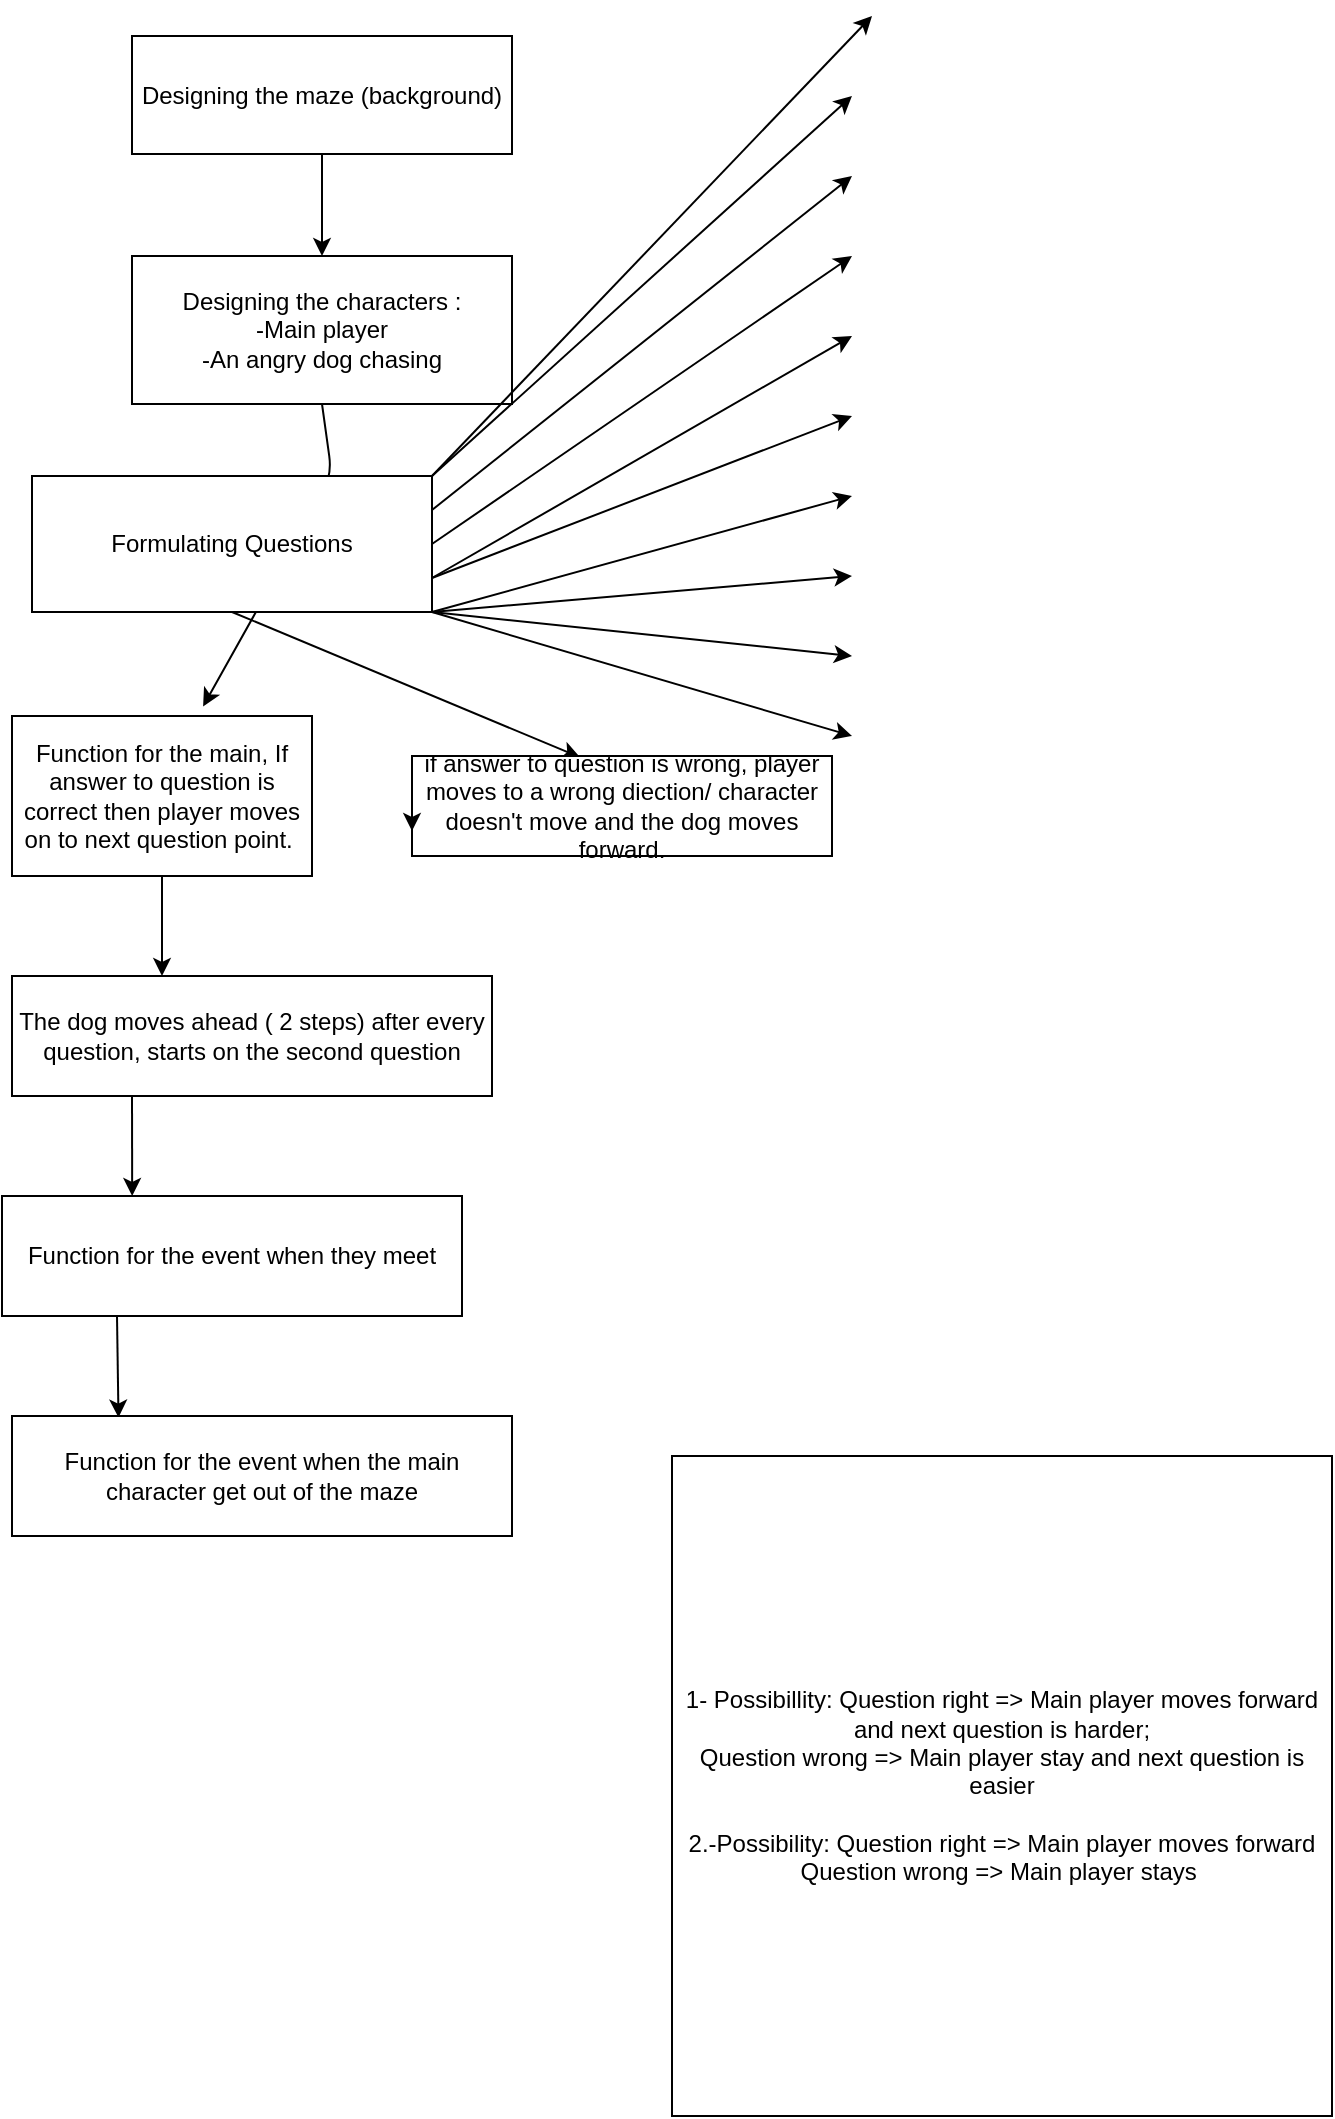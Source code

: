 <mxfile>
    <diagram id="pWWhqjUh6jXPtwVj8Zle" name="Page-1">
        <mxGraphModel dx="746" dy="161" grid="1" gridSize="10" guides="1" tooltips="1" connect="1" arrows="1" fold="1" page="1" pageScale="1" pageWidth="850" pageHeight="1100" math="0" shadow="0">
            <root>
                <mxCell id="0"/>
                <mxCell id="1" parent="0"/>
                <mxCell id="5" style="edgeStyle=none;html=1;exitX=0.5;exitY=1;exitDx=0;exitDy=0;startArrow=none;entryX=0.637;entryY=-0.06;entryDx=0;entryDy=0;entryPerimeter=0;" parent="1" source="4" target="27" edge="1">
                    <mxGeometry relative="1" as="geometry">
                        <mxPoint x="310" y="390" as="targetPoint"/>
                        <Array as="points">
                            <mxPoint x="300" y="310"/>
                        </Array>
                    </mxGeometry>
                </mxCell>
                <mxCell id="4" value="Designing the characters :&lt;br&gt;-Main player&lt;br&gt;-An angry dog chasing" style="rounded=0;whiteSpace=wrap;html=1;" parent="1" vertex="1">
                    <mxGeometry x="200" y="200" width="190" height="74" as="geometry"/>
                </mxCell>
                <mxCell id="13" style="edgeStyle=none;html=1;exitX=1;exitY=0;exitDx=0;exitDy=0;" parent="1" source="7" edge="1">
                    <mxGeometry relative="1" as="geometry">
                        <mxPoint x="560" y="120" as="targetPoint"/>
                    </mxGeometry>
                </mxCell>
                <mxCell id="14" style="edgeStyle=none;html=1;exitX=1;exitY=0.25;exitDx=0;exitDy=0;" parent="1" source="7" edge="1">
                    <mxGeometry relative="1" as="geometry">
                        <mxPoint x="560" y="160" as="targetPoint"/>
                    </mxGeometry>
                </mxCell>
                <mxCell id="15" style="edgeStyle=none;html=1;exitX=1;exitY=0.5;exitDx=0;exitDy=0;" parent="1" source="7" edge="1">
                    <mxGeometry relative="1" as="geometry">
                        <mxPoint x="560" y="200" as="targetPoint"/>
                    </mxGeometry>
                </mxCell>
                <mxCell id="16" style="edgeStyle=none;html=1;exitX=1;exitY=0.75;exitDx=0;exitDy=0;" parent="1" source="7" edge="1">
                    <mxGeometry relative="1" as="geometry">
                        <mxPoint x="560" y="240" as="targetPoint"/>
                    </mxGeometry>
                </mxCell>
                <mxCell id="17" style="edgeStyle=none;html=1;exitX=1;exitY=1;exitDx=0;exitDy=0;" parent="1" source="7" edge="1">
                    <mxGeometry relative="1" as="geometry">
                        <mxPoint x="560" y="360" as="targetPoint"/>
                    </mxGeometry>
                </mxCell>
                <mxCell id="18" style="edgeStyle=none;html=1;exitX=1;exitY=0.75;exitDx=0;exitDy=0;" parent="1" source="7" edge="1">
                    <mxGeometry relative="1" as="geometry">
                        <mxPoint x="560" y="280" as="targetPoint"/>
                    </mxGeometry>
                </mxCell>
                <mxCell id="19" style="edgeStyle=none;html=1;exitX=1;exitY=1;exitDx=0;exitDy=0;" parent="1" source="7" edge="1">
                    <mxGeometry relative="1" as="geometry">
                        <mxPoint x="560" y="320" as="targetPoint"/>
                    </mxGeometry>
                </mxCell>
                <mxCell id="20" style="edgeStyle=none;html=1;exitX=1;exitY=1;exitDx=0;exitDy=0;" parent="1" source="7" edge="1">
                    <mxGeometry relative="1" as="geometry">
                        <mxPoint x="560" y="400" as="targetPoint"/>
                    </mxGeometry>
                </mxCell>
                <mxCell id="21" style="edgeStyle=none;html=1;exitX=1;exitY=1;exitDx=0;exitDy=0;" parent="1" source="7" edge="1">
                    <mxGeometry relative="1" as="geometry">
                        <mxPoint x="560" y="440" as="targetPoint"/>
                    </mxGeometry>
                </mxCell>
                <mxCell id="22" style="edgeStyle=none;html=1;exitX=1;exitY=0;exitDx=0;exitDy=0;" parent="1" source="7" edge="1">
                    <mxGeometry relative="1" as="geometry">
                        <mxPoint x="570" y="80" as="targetPoint"/>
                    </mxGeometry>
                </mxCell>
                <mxCell id="24" style="edgeStyle=none;html=1;exitX=0.5;exitY=1;exitDx=0;exitDy=0;entryX=0.4;entryY=0.013;entryDx=0;entryDy=0;entryPerimeter=0;" parent="1" source="7" target="23" edge="1">
                    <mxGeometry relative="1" as="geometry"/>
                </mxCell>
                <mxCell id="7" value="Formulating Questions" style="rounded=0;whiteSpace=wrap;html=1;" parent="1" vertex="1">
                    <mxGeometry x="150" y="310" width="200" height="68" as="geometry"/>
                </mxCell>
                <mxCell id="10" style="edgeStyle=none;html=1;exitX=0.5;exitY=1;exitDx=0;exitDy=0;entryX=0.5;entryY=0;entryDx=0;entryDy=0;" parent="1" source="8" target="4" edge="1">
                    <mxGeometry relative="1" as="geometry"/>
                </mxCell>
                <mxCell id="8" value="Designing the maze (background)" style="rounded=0;whiteSpace=wrap;html=1;" parent="1" vertex="1">
                    <mxGeometry x="200" y="90" width="190" height="59" as="geometry"/>
                </mxCell>
                <mxCell id="23" value="if answer to question is wrong, player moves to a wrong diection/ character doesn't move and the dog moves forward." style="rounded=0;whiteSpace=wrap;html=1;" parent="1" vertex="1">
                    <mxGeometry x="340" y="450" width="210" height="50" as="geometry"/>
                </mxCell>
                <mxCell id="25" style="edgeStyle=none;html=1;exitX=0;exitY=0.5;exitDx=0;exitDy=0;entryX=0;entryY=0.75;entryDx=0;entryDy=0;" parent="1" source="23" target="23" edge="1">
                    <mxGeometry relative="1" as="geometry"/>
                </mxCell>
                <mxCell id="29" style="edgeStyle=none;html=1;exitX=0.5;exitY=1;exitDx=0;exitDy=0;" parent="1" source="27" edge="1">
                    <mxGeometry relative="1" as="geometry">
                        <mxPoint x="215" y="560" as="targetPoint"/>
                    </mxGeometry>
                </mxCell>
                <mxCell id="27" value="Function for the main, If answer to question is correct then player moves on to next question point.&amp;nbsp;" style="rounded=0;whiteSpace=wrap;html=1;" parent="1" vertex="1">
                    <mxGeometry x="140" y="430" width="150" height="80" as="geometry"/>
                </mxCell>
                <mxCell id="28" value="1- Possibillity: Question right =&amp;gt; Main player moves forward and next question is harder;&lt;br&gt;Question wrong =&amp;gt; Main player stay and next question is easier&lt;br&gt;&lt;br&gt;2.-Possibility: Question right =&amp;gt; Main player moves forward&lt;br&gt;Question wrong =&amp;gt; Main player stays&amp;nbsp;" style="whiteSpace=wrap;html=1;aspect=fixed;" parent="1" vertex="1">
                    <mxGeometry x="470" y="800" width="330" height="330" as="geometry"/>
                </mxCell>
                <mxCell id="33" style="edgeStyle=none;html=1;exitX=0.25;exitY=1;exitDx=0;exitDy=0;entryX=0.283;entryY=0;entryDx=0;entryDy=0;entryPerimeter=0;" parent="1" source="30" target="31" edge="1">
                    <mxGeometry relative="1" as="geometry"/>
                </mxCell>
                <mxCell id="30" value="The dog moves ahead ( 2 steps) after every question, starts on the second question" style="rounded=0;whiteSpace=wrap;html=1;" parent="1" vertex="1">
                    <mxGeometry x="140" y="560" width="240" height="60" as="geometry"/>
                </mxCell>
                <mxCell id="34" style="edgeStyle=none;html=1;exitX=0.25;exitY=1;exitDx=0;exitDy=0;entryX=0.213;entryY=0.013;entryDx=0;entryDy=0;entryPerimeter=0;" parent="1" source="31" target="32" edge="1">
                    <mxGeometry relative="1" as="geometry"/>
                </mxCell>
                <mxCell id="31" value="Function for the event when they meet" style="rounded=0;whiteSpace=wrap;html=1;" parent="1" vertex="1">
                    <mxGeometry x="135" y="670" width="230" height="60" as="geometry"/>
                </mxCell>
                <mxCell id="32" value="Function for the event when the main character get out of the maze" style="rounded=0;whiteSpace=wrap;html=1;" parent="1" vertex="1">
                    <mxGeometry x="140" y="780" width="250" height="60" as="geometry"/>
                </mxCell>
            </root>
        </mxGraphModel>
    </diagram>
</mxfile>